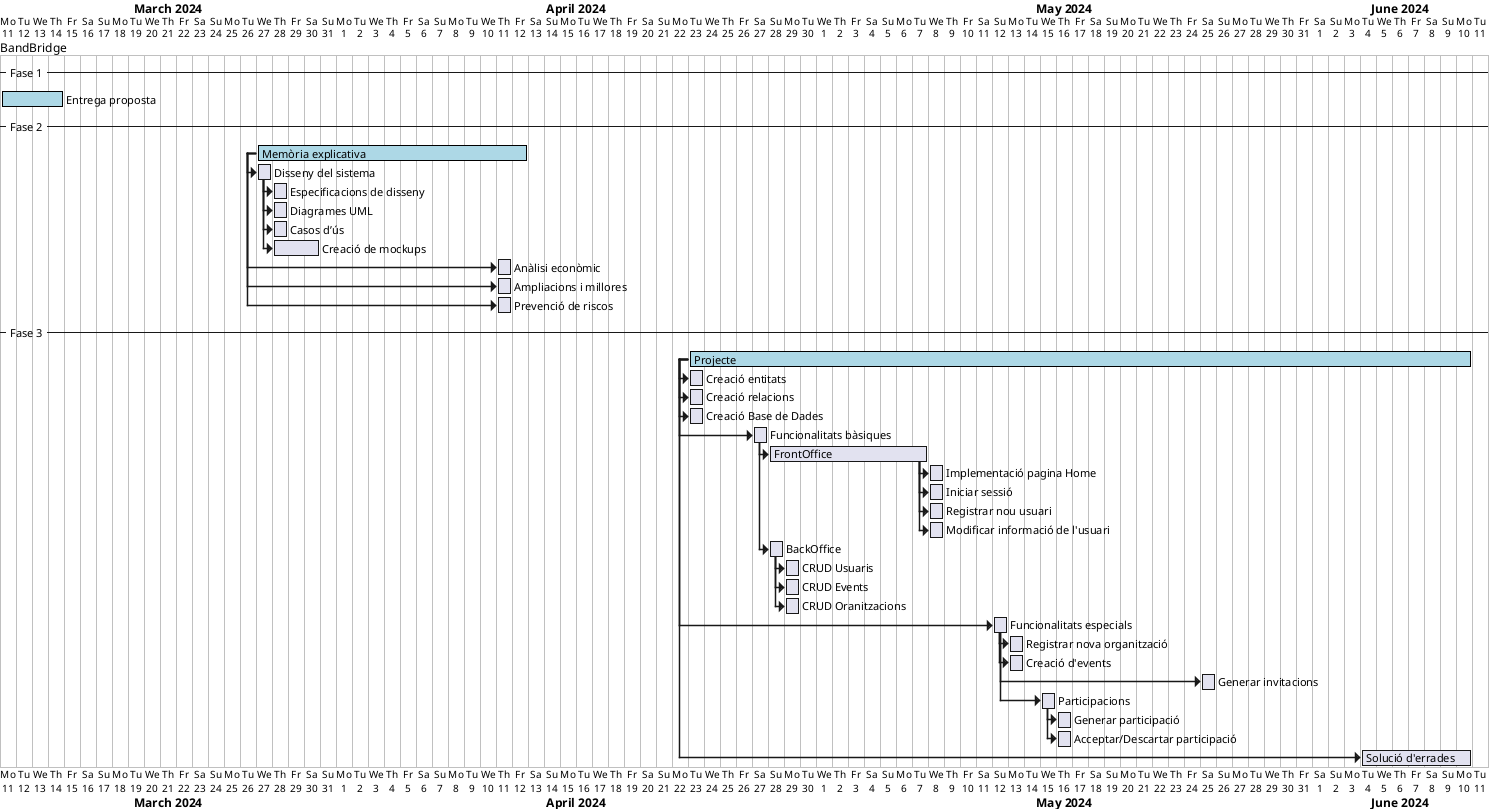 @startgantt
Project starts the 11 of March 2024

-- Fase 1 --

[Entrega proposta] requires 4 day
[Entrega proposta] starts 2024-03-11
[Entrega proposta] is colored in LightBlue/Black

-- Fase 2 --

[Memòria explicativa] requires 17 day
[Memòria explicativa] starts 2024-03-27
[Memòria explicativa] is colored in LightBlue/Black

[Disseny del sistema] requires 1 day
[Disseny del sistema] starts 2024-03-27
[Disseny del sistema] starts at [Memòria explicativa]'s start

[Especificacions de disseny] requires 1 day
[Especificacions de disseny] starts 2024-03-27
[Especificacions de disseny] starts at [Disseny del sistema]'s end

[Diagrames UML] requires 1 day
[Diagrames UML] starts 2024-03-27
[Diagrames UML] starts at [Disseny del sistema]'s end

[Casos d’ús] requires 1 day
[Casos d’ús] starts 2024-03-27
[Casos d’ús] starts at [Disseny del sistema]'s end

[Creació de mockups] requires 3 day
[Creació de mockups] starts 2024-03-27
[Creació de mockups] starts at [Disseny del sistema]'s end

[Anàlisi econòmic] requires 1 day
[Anàlisi econòmic] starts 2024-04-11
[Anàlisi econòmic] starts at [Memòria explicativa]'s start

[Ampliacions i millores] requires 1 day
[Ampliacions i millores] starts 2024-04-11
[Ampliacions i millores] starts at [Memòria explicativa]'s start

[Prevenció de riscos] requires 1 day
[Prevenció de riscos] starts 2024-04-11
[Prevenció de riscos] starts at [Memòria explicativa]'s start

-- Fase 3 --

[Projecte] requires 49 days
[Projecte] starts 2024-04-23
[Projecte] is colored in LightBlue/Black

[Creació entitats] requires 1 day
[Creació entitats] starts 2024-04-23
[Creació entitats] starts at [Projecte]'s start

[Creació relacions] requires 1 day
[Creació relacions] starts 2024-04-23
[Creació relacions] starts at [Projecte]'s start

[Creació Base de Dades] requires 1 day
[Creació Base de Dades] starts 2024-04-23
[Creació Base de Dades] starts at [Projecte]'s start




[Funcionalitats bàsiques] requires 1 day
[Funcionalitats bàsiques] starts 2024-04-27
[Funcionalitats bàsiques] starts at [Projecte]'s start

'Tasques relacionades amb el FrontOffice'
[FrontOffice] requires 10 day
[FrontOffice] starts at [Funcionalitats bàsiques]'s end

[Implementació pagina Home] requires 1 day
[FrontOffice]->[Implementació pagina Home]

[Iniciar sessió] requires 1 day
[Iniciar sessió] starts at [FrontOffice]'s end

[Registrar nou usuari] requires 1 day
[Registrar nou usuari] starts 2024-05-2
[Registrar nou usuari] starts at [FrontOffice]'s end

[Modificar informació de l'usuari] requires 1 day
[Modificar informació de l'usuari] starts 2024-05-2
[Modificar informació de l'usuari] starts at [FrontOffice]'s end


'Tasques relacionades amb el BackOffice'
[BackOffice] requires 1 day
[BackOffice] starts 2024-04-27
[BackOffice] starts at [Funcionalitats bàsiques]'s end

[CRUD Usuaris] requires 1 day
[CRUD Usuaris] starts at [BackOffice]'s end

[CRUD Events] requires 1 day
[CRUD Events] starts at [BackOffice]'s end

[CRUD Oranitzacions] requires 1 day
[CRUD Oranitzacions] starts at [BackOffice]'s end


'Funcionalitats especials del projecte'
[Funcionalitats especials] requires 1 day
[Funcionalitats especials] starts 2024-05-12
[Funcionalitats especials] starts at [Projecte]'s start

[Registrar nova organització] requires 1 day
[Registrar nova organització] starts at [Funcionalitats especials]'s end

[Creació d'events] requires 1 day
[Creació d'events] starts at [Funcionalitats especials]'s end

[Generar invitacions] requires 1 day
[Generar invitacions] starts 2024-05-25
[Generar invitacions] starts at [Funcionalitats especials]'s end


[Participacions] requires 1 day
[Participacions] starts 2024-05-15
[Participacions] starts at [Funcionalitats especials]'s end

[Generar participació] requires 1 day
[Generar participació] starts at [Participacions]'s end

[Acceptar/Descartar participació] requires 1 day
[Acceptar/Descartar participació] starts at [Participacions]'s end



[Solució d'errades] requires 7 day
[Solució d'errades] starts 2024-06-4
[Solució d'errades] starts at [Projecte]'s start

2024-03-11 to 2024-06-11 are named [BandBridge]
@endgantt